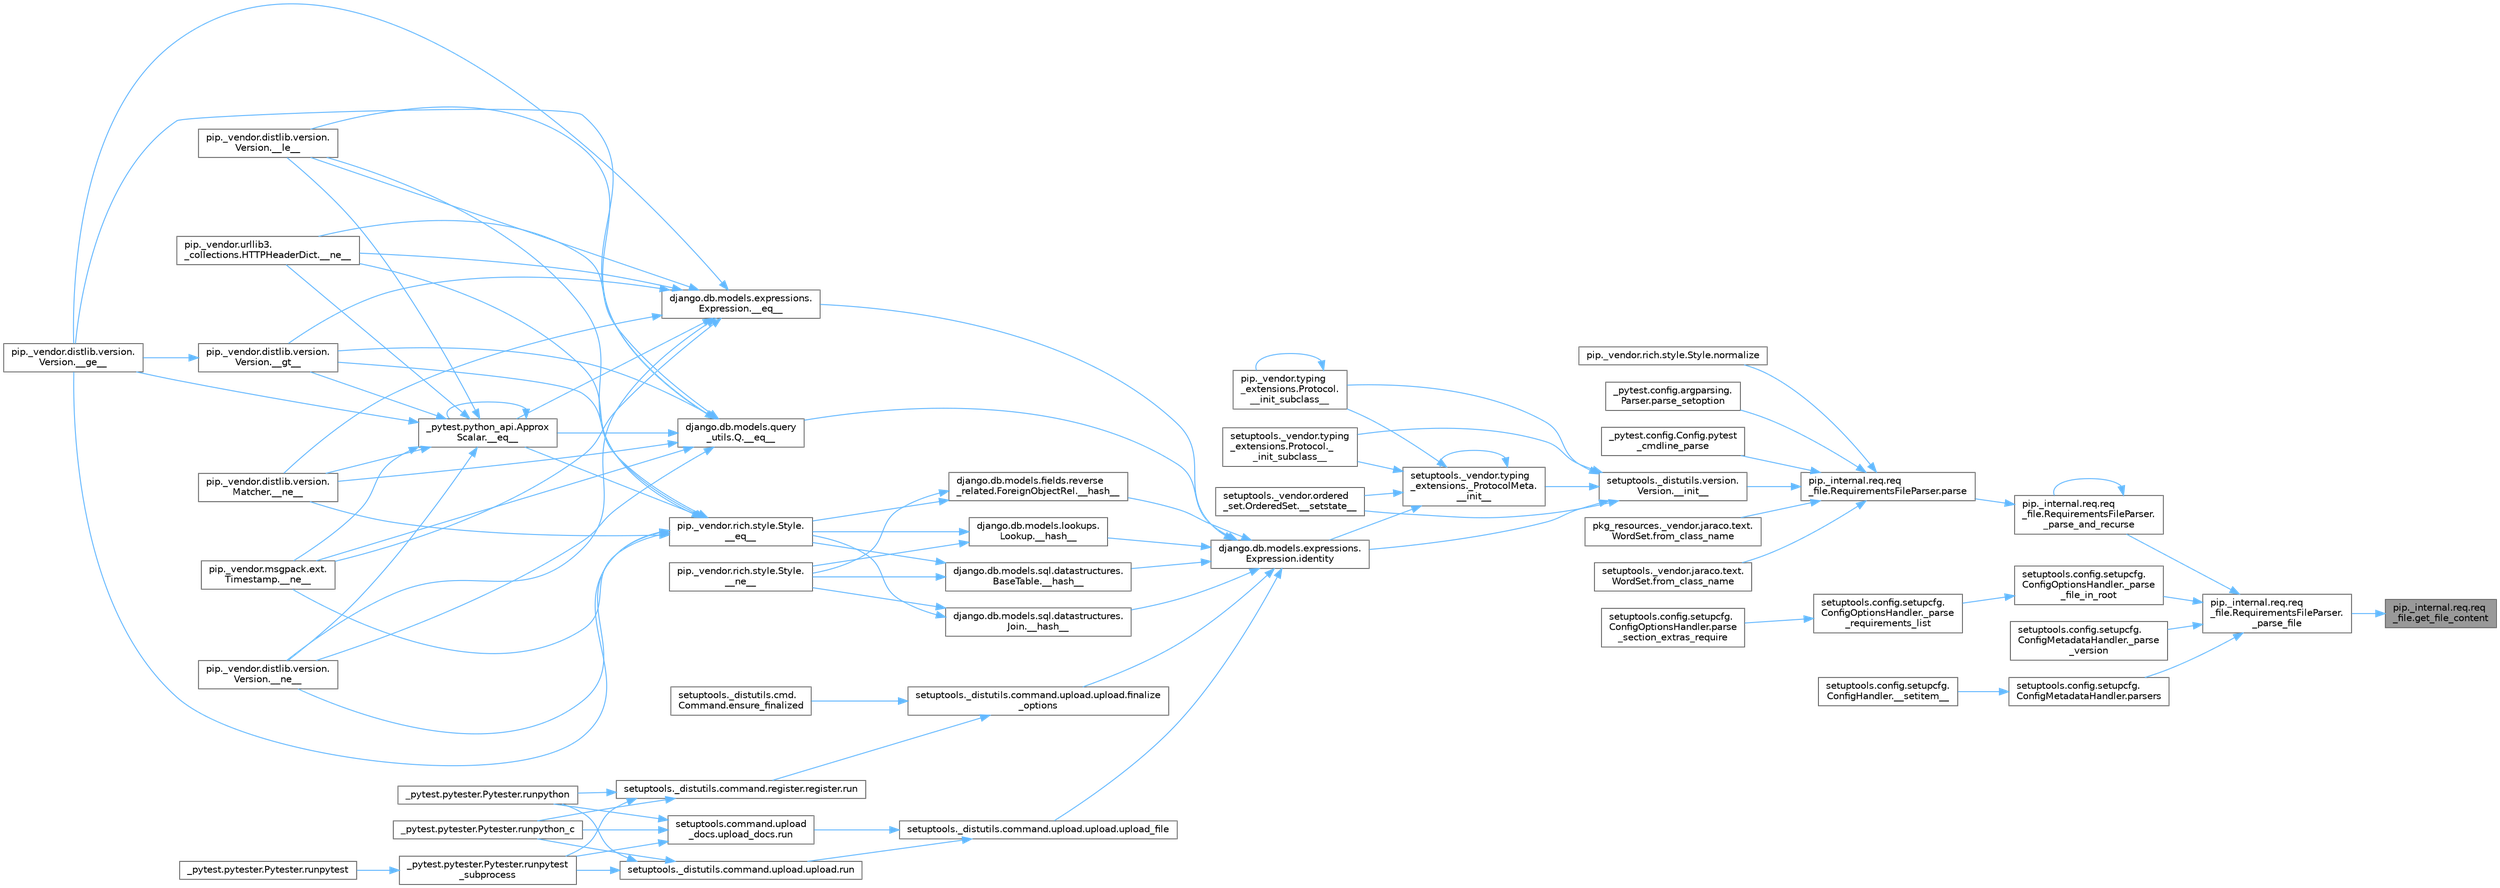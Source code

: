 digraph "pip._internal.req.req_file.get_file_content"
{
 // LATEX_PDF_SIZE
  bgcolor="transparent";
  edge [fontname=Helvetica,fontsize=10,labelfontname=Helvetica,labelfontsize=10];
  node [fontname=Helvetica,fontsize=10,shape=box,height=0.2,width=0.4];
  rankdir="RL";
  Node1 [id="Node000001",label="pip._internal.req.req\l_file.get_file_content",height=0.2,width=0.4,color="gray40", fillcolor="grey60", style="filled", fontcolor="black",tooltip=" "];
  Node1 -> Node2 [id="edge1_Node000001_Node000002",dir="back",color="steelblue1",style="solid",tooltip=" "];
  Node2 [id="Node000002",label="pip._internal.req.req\l_file.RequirementsFileParser.\l_parse_file",height=0.2,width=0.4,color="grey40", fillcolor="white", style="filled",URL="$classpip_1_1__internal_1_1req_1_1req__file_1_1_requirements_file_parser.html#a3be46209b7aea493e7026d2354154d16",tooltip=" "];
  Node2 -> Node3 [id="edge2_Node000002_Node000003",dir="back",color="steelblue1",style="solid",tooltip=" "];
  Node3 [id="Node000003",label="pip._internal.req.req\l_file.RequirementsFileParser.\l_parse_and_recurse",height=0.2,width=0.4,color="grey40", fillcolor="white", style="filled",URL="$classpip_1_1__internal_1_1req_1_1req__file_1_1_requirements_file_parser.html#aff6b46e8987816543ed562cd725c805f",tooltip=" "];
  Node3 -> Node3 [id="edge3_Node000003_Node000003",dir="back",color="steelblue1",style="solid",tooltip=" "];
  Node3 -> Node4 [id="edge4_Node000003_Node000004",dir="back",color="steelblue1",style="solid",tooltip=" "];
  Node4 [id="Node000004",label="pip._internal.req.req\l_file.RequirementsFileParser.parse",height=0.2,width=0.4,color="grey40", fillcolor="white", style="filled",URL="$classpip_1_1__internal_1_1req_1_1req__file_1_1_requirements_file_parser.html#a45e102eb2449deab68834c1490c44898",tooltip=" "];
  Node4 -> Node5 [id="edge5_Node000004_Node000005",dir="back",color="steelblue1",style="solid",tooltip=" "];
  Node5 [id="Node000005",label="setuptools._distutils.version.\lVersion.__init__",height=0.2,width=0.4,color="grey40", fillcolor="white", style="filled",URL="$classsetuptools_1_1__distutils_1_1version_1_1_version.html#a6eb3c2f0d326644884717848b784e398",tooltip=" "];
  Node5 -> Node6 [id="edge6_Node000005_Node000006",dir="back",color="steelblue1",style="solid",tooltip=" "];
  Node6 [id="Node000006",label="setuptools._vendor.typing\l_extensions._ProtocolMeta.\l__init__",height=0.2,width=0.4,color="grey40", fillcolor="white", style="filled",URL="$classsetuptools_1_1__vendor_1_1typing__extensions_1_1___protocol_meta.html#a7bbaff8ac6d19534b46bca363ee0b43a",tooltip=" "];
  Node6 -> Node6 [id="edge7_Node000006_Node000006",dir="back",color="steelblue1",style="solid",tooltip=" "];
  Node6 -> Node7 [id="edge8_Node000006_Node000007",dir="back",color="steelblue1",style="solid",tooltip=" "];
  Node7 [id="Node000007",label="pip._vendor.typing\l_extensions.Protocol.\l__init_subclass__",height=0.2,width=0.4,color="grey40", fillcolor="white", style="filled",URL="$classpip_1_1__vendor_1_1typing__extensions_1_1_protocol.html#a2916efc86cebb8aba6deb7fd30b33988",tooltip=" "];
  Node7 -> Node7 [id="edge9_Node000007_Node000007",dir="back",color="steelblue1",style="solid",tooltip=" "];
  Node6 -> Node8 [id="edge10_Node000006_Node000008",dir="back",color="steelblue1",style="solid",tooltip=" "];
  Node8 [id="Node000008",label="setuptools._vendor.typing\l_extensions.Protocol._\l_init_subclass__",height=0.2,width=0.4,color="grey40", fillcolor="white", style="filled",URL="$classsetuptools_1_1__vendor_1_1typing__extensions_1_1_protocol.html#ac6cbebc092a4724ab3704c5334059874",tooltip=" "];
  Node6 -> Node9 [id="edge11_Node000006_Node000009",dir="back",color="steelblue1",style="solid",tooltip=" "];
  Node9 [id="Node000009",label="setuptools._vendor.ordered\l_set.OrderedSet.__setstate__",height=0.2,width=0.4,color="grey40", fillcolor="white", style="filled",URL="$classsetuptools_1_1__vendor_1_1ordered__set_1_1_ordered_set.html#aa7f7de9d987829525d06db565fe1b4a1",tooltip=" "];
  Node6 -> Node10 [id="edge12_Node000006_Node000010",dir="back",color="steelblue1",style="solid",tooltip=" "];
  Node10 [id="Node000010",label="django.db.models.expressions.\lExpression.identity",height=0.2,width=0.4,color="grey40", fillcolor="white", style="filled",URL="$classdjango_1_1db_1_1models_1_1expressions_1_1_expression.html#a10048810b5eb8641acf3bc150731b925",tooltip=" "];
  Node10 -> Node11 [id="edge13_Node000010_Node000011",dir="back",color="steelblue1",style="solid",tooltip=" "];
  Node11 [id="Node000011",label="django.db.models.expressions.\lExpression.__eq__",height=0.2,width=0.4,color="grey40", fillcolor="white", style="filled",URL="$classdjango_1_1db_1_1models_1_1expressions_1_1_expression.html#adb4c2940b4e88b38771aac46593315e1",tooltip=" "];
  Node11 -> Node12 [id="edge14_Node000011_Node000012",dir="back",color="steelblue1",style="solid",tooltip=" "];
  Node12 [id="Node000012",label="_pytest.python_api.Approx\lScalar.__eq__",height=0.2,width=0.4,color="grey40", fillcolor="white", style="filled",URL="$class__pytest_1_1python__api_1_1_approx_scalar.html#af4601ee4ca7409927f88c83ebfc3d923",tooltip=" "];
  Node12 -> Node12 [id="edge15_Node000012_Node000012",dir="back",color="steelblue1",style="solid",tooltip=" "];
  Node12 -> Node13 [id="edge16_Node000012_Node000013",dir="back",color="steelblue1",style="solid",tooltip=" "];
  Node13 [id="Node000013",label="pip._vendor.distlib.version.\lVersion.__ge__",height=0.2,width=0.4,color="grey40", fillcolor="white", style="filled",URL="$classpip_1_1__vendor_1_1distlib_1_1version_1_1_version.html#aa6b7b889cebc687ddb5ed9040d01b1ec",tooltip=" "];
  Node12 -> Node14 [id="edge17_Node000012_Node000014",dir="back",color="steelblue1",style="solid",tooltip=" "];
  Node14 [id="Node000014",label="pip._vendor.distlib.version.\lVersion.__gt__",height=0.2,width=0.4,color="grey40", fillcolor="white", style="filled",URL="$classpip_1_1__vendor_1_1distlib_1_1version_1_1_version.html#a51cf0c8da1bb6829173ff6861b10cb5f",tooltip=" "];
  Node14 -> Node13 [id="edge18_Node000014_Node000013",dir="back",color="steelblue1",style="solid",tooltip=" "];
  Node12 -> Node15 [id="edge19_Node000012_Node000015",dir="back",color="steelblue1",style="solid",tooltip=" "];
  Node15 [id="Node000015",label="pip._vendor.distlib.version.\lVersion.__le__",height=0.2,width=0.4,color="grey40", fillcolor="white", style="filled",URL="$classpip_1_1__vendor_1_1distlib_1_1version_1_1_version.html#ae5e2c5d9b76377e286fcf92a382cbb8b",tooltip=" "];
  Node12 -> Node16 [id="edge20_Node000012_Node000016",dir="back",color="steelblue1",style="solid",tooltip=" "];
  Node16 [id="Node000016",label="pip._vendor.distlib.version.\lMatcher.__ne__",height=0.2,width=0.4,color="grey40", fillcolor="white", style="filled",URL="$classpip_1_1__vendor_1_1distlib_1_1version_1_1_matcher.html#a24f8f8a4686bff3018fee5d22f4e02f1",tooltip=" "];
  Node12 -> Node17 [id="edge21_Node000012_Node000017",dir="back",color="steelblue1",style="solid",tooltip=" "];
  Node17 [id="Node000017",label="pip._vendor.distlib.version.\lVersion.__ne__",height=0.2,width=0.4,color="grey40", fillcolor="white", style="filled",URL="$classpip_1_1__vendor_1_1distlib_1_1version_1_1_version.html#aea3cdf6db007318ab1a2e8d144e2a4a1",tooltip=" "];
  Node12 -> Node18 [id="edge22_Node000012_Node000018",dir="back",color="steelblue1",style="solid",tooltip=" "];
  Node18 [id="Node000018",label="pip._vendor.msgpack.ext.\lTimestamp.__ne__",height=0.2,width=0.4,color="grey40", fillcolor="white", style="filled",URL="$classpip_1_1__vendor_1_1msgpack_1_1ext_1_1_timestamp.html#ac38b8cada8075f7a1133b06bc99b2317",tooltip=" "];
  Node12 -> Node19 [id="edge23_Node000012_Node000019",dir="back",color="steelblue1",style="solid",tooltip=" "];
  Node19 [id="Node000019",label="pip._vendor.urllib3.\l_collections.HTTPHeaderDict.__ne__",height=0.2,width=0.4,color="grey40", fillcolor="white", style="filled",URL="$classpip_1_1__vendor_1_1urllib3_1_1__collections_1_1_h_t_t_p_header_dict.html#aa7766a9499d33160a1258e140e35a806",tooltip=" "];
  Node11 -> Node13 [id="edge24_Node000011_Node000013",dir="back",color="steelblue1",style="solid",tooltip=" "];
  Node11 -> Node14 [id="edge25_Node000011_Node000014",dir="back",color="steelblue1",style="solid",tooltip=" "];
  Node11 -> Node15 [id="edge26_Node000011_Node000015",dir="back",color="steelblue1",style="solid",tooltip=" "];
  Node11 -> Node16 [id="edge27_Node000011_Node000016",dir="back",color="steelblue1",style="solid",tooltip=" "];
  Node11 -> Node17 [id="edge28_Node000011_Node000017",dir="back",color="steelblue1",style="solid",tooltip=" "];
  Node11 -> Node18 [id="edge29_Node000011_Node000018",dir="back",color="steelblue1",style="solid",tooltip=" "];
  Node11 -> Node19 [id="edge30_Node000011_Node000019",dir="back",color="steelblue1",style="solid",tooltip=" "];
  Node10 -> Node20 [id="edge31_Node000010_Node000020",dir="back",color="steelblue1",style="solid",tooltip=" "];
  Node20 [id="Node000020",label="django.db.models.query\l_utils.Q.__eq__",height=0.2,width=0.4,color="grey40", fillcolor="white", style="filled",URL="$classdjango_1_1db_1_1models_1_1query__utils_1_1_q.html#aa83c3e0a1d5257be65a946fcc4baf58a",tooltip=" "];
  Node20 -> Node12 [id="edge32_Node000020_Node000012",dir="back",color="steelblue1",style="solid",tooltip=" "];
  Node20 -> Node13 [id="edge33_Node000020_Node000013",dir="back",color="steelblue1",style="solid",tooltip=" "];
  Node20 -> Node14 [id="edge34_Node000020_Node000014",dir="back",color="steelblue1",style="solid",tooltip=" "];
  Node20 -> Node15 [id="edge35_Node000020_Node000015",dir="back",color="steelblue1",style="solid",tooltip=" "];
  Node20 -> Node16 [id="edge36_Node000020_Node000016",dir="back",color="steelblue1",style="solid",tooltip=" "];
  Node20 -> Node17 [id="edge37_Node000020_Node000017",dir="back",color="steelblue1",style="solid",tooltip=" "];
  Node20 -> Node18 [id="edge38_Node000020_Node000018",dir="back",color="steelblue1",style="solid",tooltip=" "];
  Node20 -> Node19 [id="edge39_Node000020_Node000019",dir="back",color="steelblue1",style="solid",tooltip=" "];
  Node10 -> Node21 [id="edge40_Node000010_Node000021",dir="back",color="steelblue1",style="solid",tooltip=" "];
  Node21 [id="Node000021",label="django.db.models.fields.reverse\l_related.ForeignObjectRel.__hash__",height=0.2,width=0.4,color="grey40", fillcolor="white", style="filled",URL="$classdjango_1_1db_1_1models_1_1fields_1_1reverse__related_1_1_foreign_object_rel.html#aa0478c97c51638ebbe5b348c9ace7a13",tooltip=" "];
  Node21 -> Node22 [id="edge41_Node000021_Node000022",dir="back",color="steelblue1",style="solid",tooltip=" "];
  Node22 [id="Node000022",label="pip._vendor.rich.style.Style.\l__eq__",height=0.2,width=0.4,color="grey40", fillcolor="white", style="filled",URL="$classpip_1_1__vendor_1_1rich_1_1style_1_1_style.html#aa1040cd22d3171dc8ac3f0ce31653284",tooltip=" "];
  Node22 -> Node12 [id="edge42_Node000022_Node000012",dir="back",color="steelblue1",style="solid",tooltip=" "];
  Node22 -> Node13 [id="edge43_Node000022_Node000013",dir="back",color="steelblue1",style="solid",tooltip=" "];
  Node22 -> Node14 [id="edge44_Node000022_Node000014",dir="back",color="steelblue1",style="solid",tooltip=" "];
  Node22 -> Node15 [id="edge45_Node000022_Node000015",dir="back",color="steelblue1",style="solid",tooltip=" "];
  Node22 -> Node16 [id="edge46_Node000022_Node000016",dir="back",color="steelblue1",style="solid",tooltip=" "];
  Node22 -> Node17 [id="edge47_Node000022_Node000017",dir="back",color="steelblue1",style="solid",tooltip=" "];
  Node22 -> Node18 [id="edge48_Node000022_Node000018",dir="back",color="steelblue1",style="solid",tooltip=" "];
  Node22 -> Node19 [id="edge49_Node000022_Node000019",dir="back",color="steelblue1",style="solid",tooltip=" "];
  Node21 -> Node23 [id="edge50_Node000021_Node000023",dir="back",color="steelblue1",style="solid",tooltip=" "];
  Node23 [id="Node000023",label="pip._vendor.rich.style.Style.\l__ne__",height=0.2,width=0.4,color="grey40", fillcolor="white", style="filled",URL="$classpip_1_1__vendor_1_1rich_1_1style_1_1_style.html#a97595d869459e2d619505c87c0b9fe81",tooltip=" "];
  Node10 -> Node24 [id="edge51_Node000010_Node000024",dir="back",color="steelblue1",style="solid",tooltip=" "];
  Node24 [id="Node000024",label="django.db.models.lookups.\lLookup.__hash__",height=0.2,width=0.4,color="grey40", fillcolor="white", style="filled",URL="$classdjango_1_1db_1_1models_1_1lookups_1_1_lookup.html#a05201ecef16ee5ad8c9a403b7ebbc268",tooltip=" "];
  Node24 -> Node22 [id="edge52_Node000024_Node000022",dir="back",color="steelblue1",style="solid",tooltip=" "];
  Node24 -> Node23 [id="edge53_Node000024_Node000023",dir="back",color="steelblue1",style="solid",tooltip=" "];
  Node10 -> Node25 [id="edge54_Node000010_Node000025",dir="back",color="steelblue1",style="solid",tooltip=" "];
  Node25 [id="Node000025",label="django.db.models.sql.datastructures.\lBaseTable.__hash__",height=0.2,width=0.4,color="grey40", fillcolor="white", style="filled",URL="$classdjango_1_1db_1_1models_1_1sql_1_1datastructures_1_1_base_table.html#aebcfbba4343eb7a1520718b608feaaa6",tooltip=" "];
  Node25 -> Node22 [id="edge55_Node000025_Node000022",dir="back",color="steelblue1",style="solid",tooltip=" "];
  Node25 -> Node23 [id="edge56_Node000025_Node000023",dir="back",color="steelblue1",style="solid",tooltip=" "];
  Node10 -> Node26 [id="edge57_Node000010_Node000026",dir="back",color="steelblue1",style="solid",tooltip=" "];
  Node26 [id="Node000026",label="django.db.models.sql.datastructures.\lJoin.__hash__",height=0.2,width=0.4,color="grey40", fillcolor="white", style="filled",URL="$classdjango_1_1db_1_1models_1_1sql_1_1datastructures_1_1_join.html#adcb5282598b4e04b92f6bd262f0d360c",tooltip=" "];
  Node26 -> Node22 [id="edge58_Node000026_Node000022",dir="back",color="steelblue1",style="solid",tooltip=" "];
  Node26 -> Node23 [id="edge59_Node000026_Node000023",dir="back",color="steelblue1",style="solid",tooltip=" "];
  Node10 -> Node27 [id="edge60_Node000010_Node000027",dir="back",color="steelblue1",style="solid",tooltip=" "];
  Node27 [id="Node000027",label="setuptools._distutils.command.upload.upload.finalize\l_options",height=0.2,width=0.4,color="grey40", fillcolor="white", style="filled",URL="$classsetuptools_1_1__distutils_1_1command_1_1upload_1_1upload.html#a9c94c240a676c164b8b18a141bc48c4c",tooltip=" "];
  Node27 -> Node28 [id="edge61_Node000027_Node000028",dir="back",color="steelblue1",style="solid",tooltip=" "];
  Node28 [id="Node000028",label="setuptools._distutils.cmd.\lCommand.ensure_finalized",height=0.2,width=0.4,color="grey40", fillcolor="white", style="filled",URL="$classsetuptools_1_1__distutils_1_1cmd_1_1_command.html#a3d586ca13afbfed87a11872fd15515ab",tooltip=" "];
  Node27 -> Node29 [id="edge62_Node000027_Node000029",dir="back",color="steelblue1",style="solid",tooltip=" "];
  Node29 [id="Node000029",label="setuptools._distutils.command.register.register.run",height=0.2,width=0.4,color="grey40", fillcolor="white", style="filled",URL="$classsetuptools_1_1__distutils_1_1command_1_1register_1_1register.html#a2c04b126757f477c907033d7f3d0e169",tooltip=" "];
  Node29 -> Node30 [id="edge63_Node000029_Node000030",dir="back",color="steelblue1",style="solid",tooltip=" "];
  Node30 [id="Node000030",label="_pytest.pytester.Pytester.runpytest\l_subprocess",height=0.2,width=0.4,color="grey40", fillcolor="white", style="filled",URL="$class__pytest_1_1pytester_1_1_pytester.html#a59323c6d6a1469a1206f1c0b8fce99c9",tooltip=" "];
  Node30 -> Node31 [id="edge64_Node000030_Node000031",dir="back",color="steelblue1",style="solid",tooltip=" "];
  Node31 [id="Node000031",label="_pytest.pytester.Pytester.runpytest",height=0.2,width=0.4,color="grey40", fillcolor="white", style="filled",URL="$class__pytest_1_1pytester_1_1_pytester.html#a2765db48ffe1b8853581d711ff43a87b",tooltip=" "];
  Node29 -> Node32 [id="edge65_Node000029_Node000032",dir="back",color="steelblue1",style="solid",tooltip=" "];
  Node32 [id="Node000032",label="_pytest.pytester.Pytester.runpython",height=0.2,width=0.4,color="grey40", fillcolor="white", style="filled",URL="$class__pytest_1_1pytester_1_1_pytester.html#a4e0c539507f15fd333cf618faf9687ef",tooltip=" "];
  Node29 -> Node33 [id="edge66_Node000029_Node000033",dir="back",color="steelblue1",style="solid",tooltip=" "];
  Node33 [id="Node000033",label="_pytest.pytester.Pytester.runpython_c",height=0.2,width=0.4,color="grey40", fillcolor="white", style="filled",URL="$class__pytest_1_1pytester_1_1_pytester.html#aea789acfe206d9c40d9a6bf54a337f2a",tooltip=" "];
  Node10 -> Node34 [id="edge67_Node000010_Node000034",dir="back",color="steelblue1",style="solid",tooltip=" "];
  Node34 [id="Node000034",label="setuptools._distutils.command.upload.upload.upload_file",height=0.2,width=0.4,color="grey40", fillcolor="white", style="filled",URL="$classsetuptools_1_1__distutils_1_1command_1_1upload_1_1upload.html#aa7d9089079f68edc3d38061fcc04211f",tooltip=" "];
  Node34 -> Node35 [id="edge68_Node000034_Node000035",dir="back",color="steelblue1",style="solid",tooltip=" "];
  Node35 [id="Node000035",label="setuptools._distutils.command.upload.upload.run",height=0.2,width=0.4,color="grey40", fillcolor="white", style="filled",URL="$classsetuptools_1_1__distutils_1_1command_1_1upload_1_1upload.html#ace38d87cba47d2d4fea6a9cfd3328afe",tooltip=" "];
  Node35 -> Node30 [id="edge69_Node000035_Node000030",dir="back",color="steelblue1",style="solid",tooltip=" "];
  Node35 -> Node32 [id="edge70_Node000035_Node000032",dir="back",color="steelblue1",style="solid",tooltip=" "];
  Node35 -> Node33 [id="edge71_Node000035_Node000033",dir="back",color="steelblue1",style="solid",tooltip=" "];
  Node34 -> Node36 [id="edge72_Node000034_Node000036",dir="back",color="steelblue1",style="solid",tooltip=" "];
  Node36 [id="Node000036",label="setuptools.command.upload\l_docs.upload_docs.run",height=0.2,width=0.4,color="grey40", fillcolor="white", style="filled",URL="$classsetuptools_1_1command_1_1upload__docs_1_1upload__docs.html#aa4dc06178a865c40dcd7fe0cd77a2bfe",tooltip=" "];
  Node36 -> Node30 [id="edge73_Node000036_Node000030",dir="back",color="steelblue1",style="solid",tooltip=" "];
  Node36 -> Node32 [id="edge74_Node000036_Node000032",dir="back",color="steelblue1",style="solid",tooltip=" "];
  Node36 -> Node33 [id="edge75_Node000036_Node000033",dir="back",color="steelblue1",style="solid",tooltip=" "];
  Node5 -> Node7 [id="edge76_Node000005_Node000007",dir="back",color="steelblue1",style="solid",tooltip=" "];
  Node5 -> Node8 [id="edge77_Node000005_Node000008",dir="back",color="steelblue1",style="solid",tooltip=" "];
  Node5 -> Node9 [id="edge78_Node000005_Node000009",dir="back",color="steelblue1",style="solid",tooltip=" "];
  Node5 -> Node10 [id="edge79_Node000005_Node000010",dir="back",color="steelblue1",style="solid",tooltip=" "];
  Node4 -> Node37 [id="edge80_Node000004_Node000037",dir="back",color="steelblue1",style="solid",tooltip=" "];
  Node37 [id="Node000037",label="pkg_resources._vendor.jaraco.text.\lWordSet.from_class_name",height=0.2,width=0.4,color="grey40", fillcolor="white", style="filled",URL="$classpkg__resources_1_1__vendor_1_1jaraco_1_1text_1_1_word_set.html#a34e366f395f8e0b61e6b66a93bc8e848",tooltip=" "];
  Node4 -> Node38 [id="edge81_Node000004_Node000038",dir="back",color="steelblue1",style="solid",tooltip=" "];
  Node38 [id="Node000038",label="setuptools._vendor.jaraco.text.\lWordSet.from_class_name",height=0.2,width=0.4,color="grey40", fillcolor="white", style="filled",URL="$classsetuptools_1_1__vendor_1_1jaraco_1_1text_1_1_word_set.html#acc6d49fea7948867996de1a704579124",tooltip=" "];
  Node4 -> Node39 [id="edge82_Node000004_Node000039",dir="back",color="steelblue1",style="solid",tooltip=" "];
  Node39 [id="Node000039",label="pip._vendor.rich.style.Style.normalize",height=0.2,width=0.4,color="grey40", fillcolor="white", style="filled",URL="$classpip_1_1__vendor_1_1rich_1_1style_1_1_style.html#a702aa841b25a26307558cb52dcb12f0d",tooltip=" "];
  Node4 -> Node40 [id="edge83_Node000004_Node000040",dir="back",color="steelblue1",style="solid",tooltip=" "];
  Node40 [id="Node000040",label="_pytest.config.argparsing.\lParser.parse_setoption",height=0.2,width=0.4,color="grey40", fillcolor="white", style="filled",URL="$class__pytest_1_1config_1_1argparsing_1_1_parser.html#a406b16cc4dad29c64f46812c624e203c",tooltip=" "];
  Node4 -> Node41 [id="edge84_Node000004_Node000041",dir="back",color="steelblue1",style="solid",tooltip=" "];
  Node41 [id="Node000041",label="_pytest.config.Config.pytest\l_cmdline_parse",height=0.2,width=0.4,color="grey40", fillcolor="white", style="filled",URL="$class__pytest_1_1config_1_1_config.html#a87d1af36d8238d7df5315b782f91fc1d",tooltip=" "];
  Node2 -> Node42 [id="edge85_Node000002_Node000042",dir="back",color="steelblue1",style="solid",tooltip=" "];
  Node42 [id="Node000042",label="setuptools.config.setupcfg.\lConfigOptionsHandler._parse\l_file_in_root",height=0.2,width=0.4,color="grey40", fillcolor="white", style="filled",URL="$classsetuptools_1_1config_1_1setupcfg_1_1_config_options_handler.html#a4c3a11bd5f9feff6507427724ceed328",tooltip=" "];
  Node42 -> Node43 [id="edge86_Node000042_Node000043",dir="back",color="steelblue1",style="solid",tooltip=" "];
  Node43 [id="Node000043",label="setuptools.config.setupcfg.\lConfigOptionsHandler._parse\l_requirements_list",height=0.2,width=0.4,color="grey40", fillcolor="white", style="filled",URL="$classsetuptools_1_1config_1_1setupcfg_1_1_config_options_handler.html#ad97ec501f05129059dedbedd7a45f9ae",tooltip=" "];
  Node43 -> Node44 [id="edge87_Node000043_Node000044",dir="back",color="steelblue1",style="solid",tooltip=" "];
  Node44 [id="Node000044",label="setuptools.config.setupcfg.\lConfigOptionsHandler.parse\l_section_extras_require",height=0.2,width=0.4,color="grey40", fillcolor="white", style="filled",URL="$classsetuptools_1_1config_1_1setupcfg_1_1_config_options_handler.html#a9255c199f3c335f25d8f57afac921fd6",tooltip=" "];
  Node2 -> Node45 [id="edge88_Node000002_Node000045",dir="back",color="steelblue1",style="solid",tooltip=" "];
  Node45 [id="Node000045",label="setuptools.config.setupcfg.\lConfigMetadataHandler._parse\l_version",height=0.2,width=0.4,color="grey40", fillcolor="white", style="filled",URL="$classsetuptools_1_1config_1_1setupcfg_1_1_config_metadata_handler.html#acd9f934b82c84ee8b6bdf39798fdbcd0",tooltip=" "];
  Node2 -> Node46 [id="edge89_Node000002_Node000046",dir="back",color="steelblue1",style="solid",tooltip=" "];
  Node46 [id="Node000046",label="setuptools.config.setupcfg.\lConfigMetadataHandler.parsers",height=0.2,width=0.4,color="grey40", fillcolor="white", style="filled",URL="$classsetuptools_1_1config_1_1setupcfg_1_1_config_metadata_handler.html#abe2c242b95bb305fd740bcaf8368317c",tooltip=" "];
  Node46 -> Node47 [id="edge90_Node000046_Node000047",dir="back",color="steelblue1",style="solid",tooltip=" "];
  Node47 [id="Node000047",label="setuptools.config.setupcfg.\lConfigHandler.__setitem__",height=0.2,width=0.4,color="grey40", fillcolor="white", style="filled",URL="$classsetuptools_1_1config_1_1setupcfg_1_1_config_handler.html#aa8704b18a7fbc1b2747ee9ae96375e1f",tooltip=" "];
}
